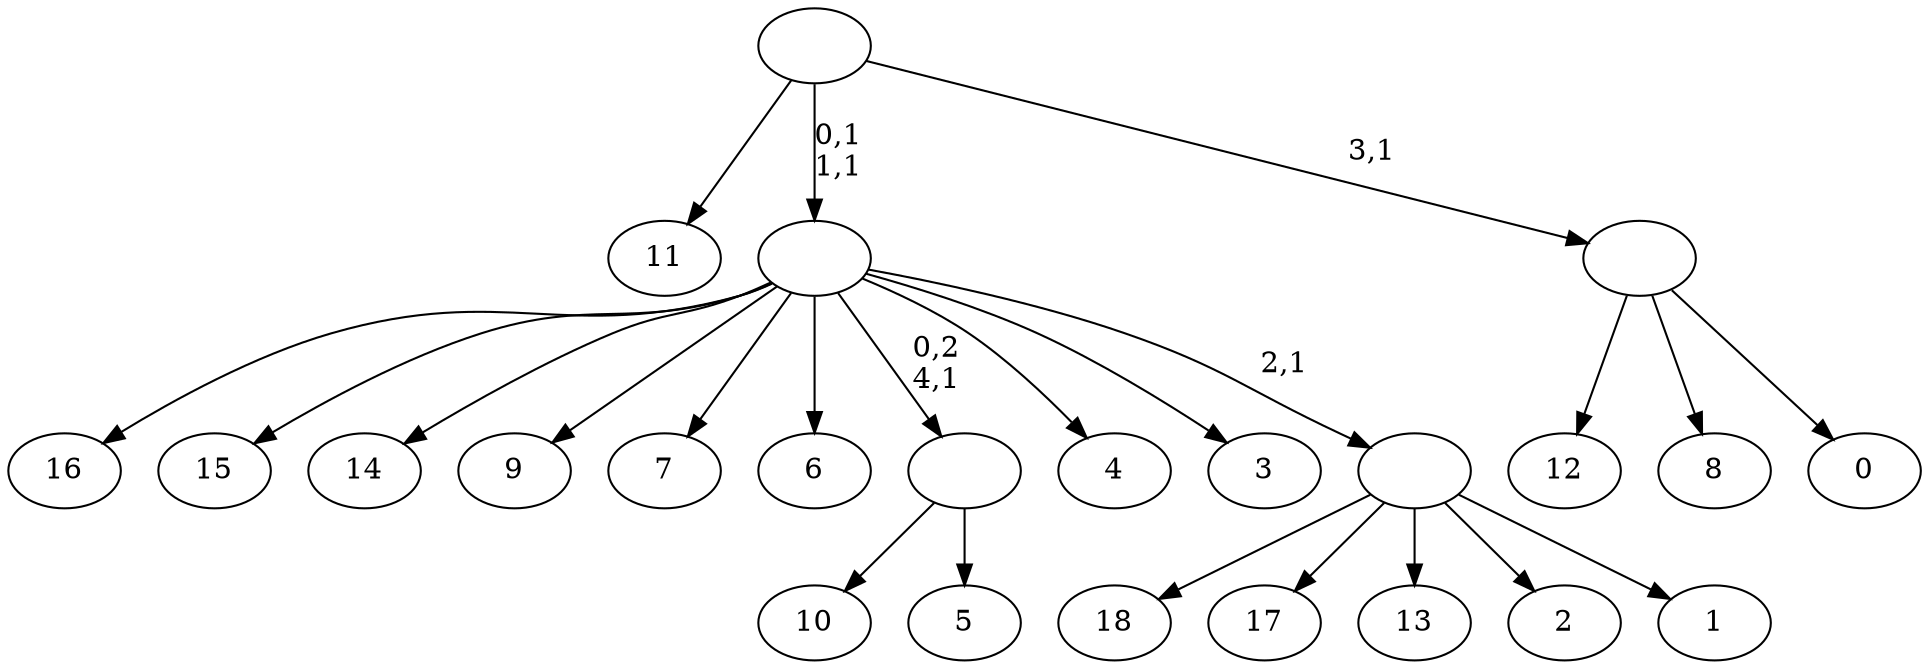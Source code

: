 digraph T {
	24 [label="18"]
	23 [label="17"]
	22 [label="16"]
	21 [label="15"]
	20 [label="14"]
	19 [label="13"]
	18 [label="12"]
	17 [label="11"]
	16 [label="10"]
	15 [label="9"]
	14 [label="8"]
	13 [label="7"]
	12 [label="6"]
	11 [label="5"]
	10 [label=""]
	9 [label="4"]
	8 [label="3"]
	7 [label="2"]
	6 [label="1"]
	5 [label=""]
	4 [label=""]
	2 [label="0"]
	1 [label=""]
	0 [label=""]
	10 -> 16 [label=""]
	10 -> 11 [label=""]
	5 -> 24 [label=""]
	5 -> 23 [label=""]
	5 -> 19 [label=""]
	5 -> 7 [label=""]
	5 -> 6 [label=""]
	4 -> 22 [label=""]
	4 -> 21 [label=""]
	4 -> 20 [label=""]
	4 -> 15 [label=""]
	4 -> 13 [label=""]
	4 -> 12 [label=""]
	4 -> 10 [label="0,2\n4,1"]
	4 -> 9 [label=""]
	4 -> 8 [label=""]
	4 -> 5 [label="2,1"]
	1 -> 18 [label=""]
	1 -> 14 [label=""]
	1 -> 2 [label=""]
	0 -> 4 [label="0,1\n1,1"]
	0 -> 17 [label=""]
	0 -> 1 [label="3,1"]
}
